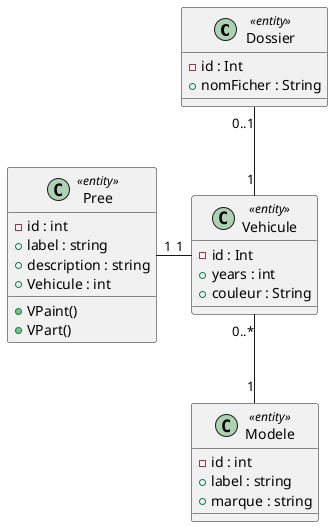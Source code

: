 @startuml

class Dossier <<entity>>{

    - id : Int
    + nomFicher : String
}

class Vehicule <<entity>> {

    - id : Int
    + years : int
    + couleur : String
}

class Modele <<entity>> {

    - id : int
    + label : string
    + marque : string
}

class Pree <<entity>> {

    - id : int
    + label : string
    + description : string
    + Vehicule : int

    + VPaint()
    + VPart()
}


Dossier "0..1" -- "1" Vehicule
Vehicule "0..*" -- "1" Modele
Pree "1" -right- "1" Vehicule

@enduml




